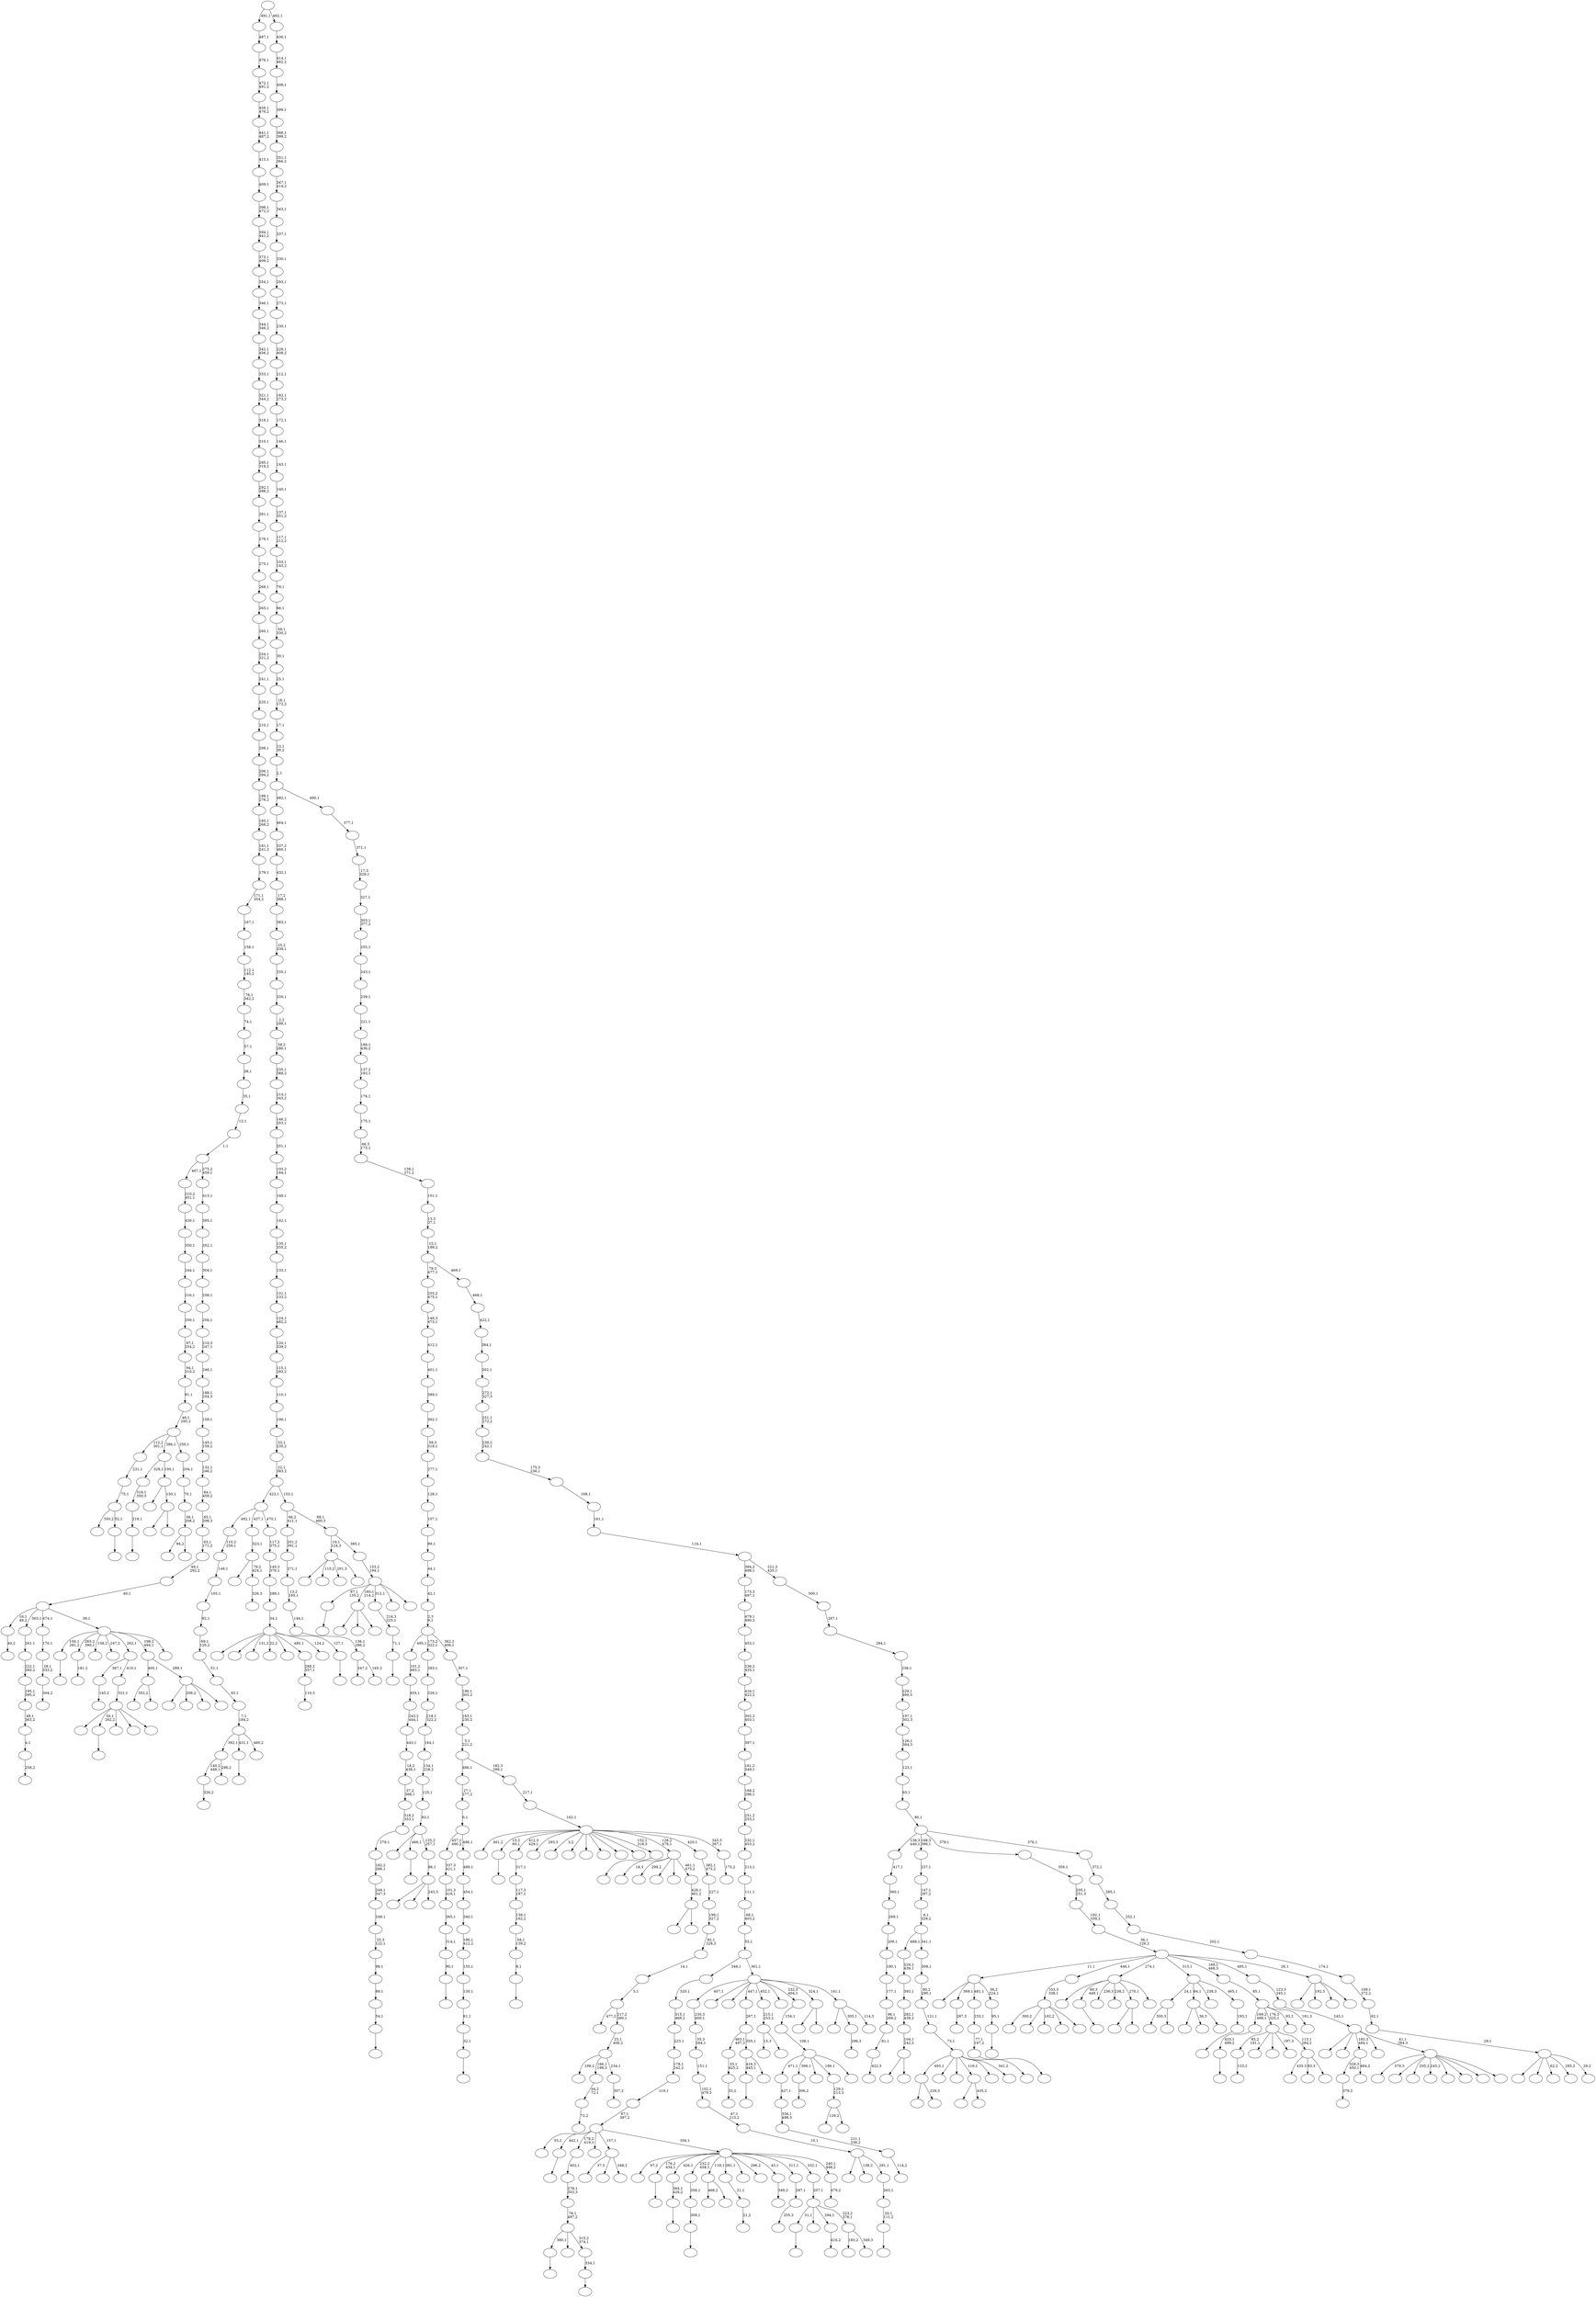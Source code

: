digraph T {
	700 [label=""]
	699 [label=""]
	698 [label=""]
	697 [label=""]
	696 [label=""]
	695 [label=""]
	694 [label=""]
	693 [label=""]
	692 [label=""]
	691 [label=""]
	690 [label=""]
	689 [label=""]
	688 [label=""]
	687 [label=""]
	686 [label=""]
	685 [label=""]
	684 [label=""]
	683 [label=""]
	682 [label=""]
	681 [label=""]
	680 [label=""]
	679 [label=""]
	678 [label=""]
	677 [label=""]
	676 [label=""]
	675 [label=""]
	674 [label=""]
	673 [label=""]
	672 [label=""]
	671 [label=""]
	670 [label=""]
	669 [label=""]
	668 [label=""]
	667 [label=""]
	666 [label=""]
	665 [label=""]
	664 [label=""]
	663 [label=""]
	662 [label=""]
	661 [label=""]
	660 [label=""]
	659 [label=""]
	658 [label=""]
	657 [label=""]
	656 [label=""]
	655 [label=""]
	654 [label=""]
	653 [label=""]
	652 [label=""]
	651 [label=""]
	650 [label=""]
	649 [label=""]
	648 [label=""]
	647 [label=""]
	646 [label=""]
	645 [label=""]
	644 [label=""]
	643 [label=""]
	642 [label=""]
	641 [label=""]
	640 [label=""]
	639 [label=""]
	638 [label=""]
	637 [label=""]
	636 [label=""]
	635 [label=""]
	634 [label=""]
	633 [label=""]
	632 [label=""]
	631 [label=""]
	630 [label=""]
	629 [label=""]
	628 [label=""]
	627 [label=""]
	626 [label=""]
	625 [label=""]
	624 [label=""]
	623 [label=""]
	622 [label=""]
	621 [label=""]
	620 [label=""]
	619 [label=""]
	618 [label=""]
	617 [label=""]
	616 [label=""]
	615 [label=""]
	614 [label=""]
	613 [label=""]
	612 [label=""]
	611 [label=""]
	610 [label=""]
	609 [label=""]
	608 [label=""]
	607 [label=""]
	606 [label=""]
	605 [label=""]
	604 [label=""]
	603 [label=""]
	602 [label=""]
	601 [label=""]
	600 [label=""]
	599 [label=""]
	598 [label=""]
	597 [label=""]
	596 [label=""]
	595 [label=""]
	594 [label=""]
	593 [label=""]
	592 [label=""]
	591 [label=""]
	590 [label=""]
	589 [label=""]
	588 [label=""]
	587 [label=""]
	586 [label=""]
	585 [label=""]
	584 [label=""]
	583 [label=""]
	582 [label=""]
	581 [label=""]
	580 [label=""]
	579 [label=""]
	578 [label=""]
	577 [label=""]
	576 [label=""]
	575 [label=""]
	574 [label=""]
	573 [label=""]
	572 [label=""]
	571 [label=""]
	570 [label=""]
	569 [label=""]
	568 [label=""]
	567 [label=""]
	566 [label=""]
	565 [label=""]
	564 [label=""]
	563 [label=""]
	562 [label=""]
	561 [label=""]
	560 [label=""]
	559 [label=""]
	558 [label=""]
	557 [label=""]
	556 [label=""]
	555 [label=""]
	554 [label=""]
	553 [label=""]
	552 [label=""]
	551 [label=""]
	550 [label=""]
	549 [label=""]
	548 [label=""]
	547 [label=""]
	546 [label=""]
	545 [label=""]
	544 [label=""]
	543 [label=""]
	542 [label=""]
	541 [label=""]
	540 [label=""]
	539 [label=""]
	538 [label=""]
	537 [label=""]
	536 [label=""]
	535 [label=""]
	534 [label=""]
	533 [label=""]
	532 [label=""]
	531 [label=""]
	530 [label=""]
	529 [label=""]
	528 [label=""]
	527 [label=""]
	526 [label=""]
	525 [label=""]
	524 [label=""]
	523 [label=""]
	522 [label=""]
	521 [label=""]
	520 [label=""]
	519 [label=""]
	518 [label=""]
	517 [label=""]
	516 [label=""]
	515 [label=""]
	514 [label=""]
	513 [label=""]
	512 [label=""]
	511 [label=""]
	510 [label=""]
	509 [label=""]
	508 [label=""]
	507 [label=""]
	506 [label=""]
	505 [label=""]
	504 [label=""]
	503 [label=""]
	502 [label=""]
	501 [label=""]
	500 [label=""]
	499 [label=""]
	498 [label=""]
	497 [label=""]
	496 [label=""]
	495 [label=""]
	494 [label=""]
	493 [label=""]
	492 [label=""]
	491 [label=""]
	490 [label=""]
	489 [label=""]
	488 [label=""]
	487 [label=""]
	486 [label=""]
	485 [label=""]
	484 [label=""]
	483 [label=""]
	482 [label=""]
	481 [label=""]
	480 [label=""]
	479 [label=""]
	478 [label=""]
	477 [label=""]
	476 [label=""]
	475 [label=""]
	474 [label=""]
	473 [label=""]
	472 [label=""]
	471 [label=""]
	470 [label=""]
	469 [label=""]
	468 [label=""]
	467 [label=""]
	466 [label=""]
	465 [label=""]
	464 [label=""]
	463 [label=""]
	462 [label=""]
	461 [label=""]
	460 [label=""]
	459 [label=""]
	458 [label=""]
	457 [label=""]
	456 [label=""]
	455 [label=""]
	454 [label=""]
	453 [label=""]
	452 [label=""]
	451 [label=""]
	450 [label=""]
	449 [label=""]
	448 [label=""]
	447 [label=""]
	446 [label=""]
	445 [label=""]
	444 [label=""]
	443 [label=""]
	442 [label=""]
	441 [label=""]
	440 [label=""]
	439 [label=""]
	438 [label=""]
	437 [label=""]
	436 [label=""]
	435 [label=""]
	434 [label=""]
	433 [label=""]
	432 [label=""]
	431 [label=""]
	430 [label=""]
	429 [label=""]
	428 [label=""]
	427 [label=""]
	426 [label=""]
	425 [label=""]
	424 [label=""]
	423 [label=""]
	422 [label=""]
	421 [label=""]
	420 [label=""]
	419 [label=""]
	418 [label=""]
	417 [label=""]
	416 [label=""]
	415 [label=""]
	414 [label=""]
	413 [label=""]
	412 [label=""]
	411 [label=""]
	410 [label=""]
	409 [label=""]
	408 [label=""]
	407 [label=""]
	406 [label=""]
	405 [label=""]
	404 [label=""]
	403 [label=""]
	402 [label=""]
	401 [label=""]
	400 [label=""]
	399 [label=""]
	398 [label=""]
	397 [label=""]
	396 [label=""]
	395 [label=""]
	394 [label=""]
	393 [label=""]
	392 [label=""]
	391 [label=""]
	390 [label=""]
	389 [label=""]
	388 [label=""]
	387 [label=""]
	386 [label=""]
	385 [label=""]
	384 [label=""]
	383 [label=""]
	382 [label=""]
	381 [label=""]
	380 [label=""]
	379 [label=""]
	378 [label=""]
	377 [label=""]
	376 [label=""]
	375 [label=""]
	374 [label=""]
	373 [label=""]
	372 [label=""]
	371 [label=""]
	370 [label=""]
	369 [label=""]
	368 [label=""]
	367 [label=""]
	366 [label=""]
	365 [label=""]
	364 [label=""]
	363 [label=""]
	362 [label=""]
	361 [label=""]
	360 [label=""]
	359 [label=""]
	358 [label=""]
	357 [label=""]
	356 [label=""]
	355 [label=""]
	354 [label=""]
	353 [label=""]
	352 [label=""]
	351 [label=""]
	350 [label=""]
	349 [label=""]
	348 [label=""]
	347 [label=""]
	346 [label=""]
	345 [label=""]
	344 [label=""]
	343 [label=""]
	342 [label=""]
	341 [label=""]
	340 [label=""]
	339 [label=""]
	338 [label=""]
	337 [label=""]
	336 [label=""]
	335 [label=""]
	334 [label=""]
	333 [label=""]
	332 [label=""]
	331 [label=""]
	330 [label=""]
	329 [label=""]
	328 [label=""]
	327 [label=""]
	326 [label=""]
	325 [label=""]
	324 [label=""]
	323 [label=""]
	322 [label=""]
	321 [label=""]
	320 [label=""]
	319 [label=""]
	318 [label=""]
	317 [label=""]
	316 [label=""]
	315 [label=""]
	314 [label=""]
	313 [label=""]
	312 [label=""]
	311 [label=""]
	310 [label=""]
	309 [label=""]
	308 [label=""]
	307 [label=""]
	306 [label=""]
	305 [label=""]
	304 [label=""]
	303 [label=""]
	302 [label=""]
	301 [label=""]
	300 [label=""]
	299 [label=""]
	298 [label=""]
	297 [label=""]
	296 [label=""]
	295 [label=""]
	294 [label=""]
	293 [label=""]
	292 [label=""]
	291 [label=""]
	290 [label=""]
	289 [label=""]
	288 [label=""]
	287 [label=""]
	286 [label=""]
	285 [label=""]
	284 [label=""]
	283 [label=""]
	282 [label=""]
	281 [label=""]
	280 [label=""]
	279 [label=""]
	278 [label=""]
	277 [label=""]
	276 [label=""]
	275 [label=""]
	274 [label=""]
	273 [label=""]
	272 [label=""]
	271 [label=""]
	270 [label=""]
	269 [label=""]
	268 [label=""]
	267 [label=""]
	266 [label=""]
	265 [label=""]
	264 [label=""]
	263 [label=""]
	262 [label=""]
	261 [label=""]
	260 [label=""]
	259 [label=""]
	258 [label=""]
	257 [label=""]
	256 [label=""]
	255 [label=""]
	254 [label=""]
	253 [label=""]
	252 [label=""]
	251 [label=""]
	250 [label=""]
	249 [label=""]
	248 [label=""]
	247 [label=""]
	246 [label=""]
	245 [label=""]
	244 [label=""]
	243 [label=""]
	242 [label=""]
	241 [label=""]
	240 [label=""]
	239 [label=""]
	238 [label=""]
	237 [label=""]
	236 [label=""]
	235 [label=""]
	234 [label=""]
	233 [label=""]
	232 [label=""]
	231 [label=""]
	230 [label=""]
	229 [label=""]
	228 [label=""]
	227 [label=""]
	226 [label=""]
	225 [label=""]
	224 [label=""]
	223 [label=""]
	222 [label=""]
	221 [label=""]
	220 [label=""]
	219 [label=""]
	218 [label=""]
	217 [label=""]
	216 [label=""]
	215 [label=""]
	214 [label=""]
	213 [label=""]
	212 [label=""]
	211 [label=""]
	210 [label=""]
	209 [label=""]
	208 [label=""]
	207 [label=""]
	206 [label=""]
	205 [label=""]
	204 [label=""]
	203 [label=""]
	202 [label=""]
	201 [label=""]
	200 [label=""]
	199 [label=""]
	198 [label=""]
	197 [label=""]
	196 [label=""]
	195 [label=""]
	194 [label=""]
	193 [label=""]
	192 [label=""]
	191 [label=""]
	190 [label=""]
	189 [label=""]
	188 [label=""]
	187 [label=""]
	186 [label=""]
	185 [label=""]
	184 [label=""]
	183 [label=""]
	182 [label=""]
	181 [label=""]
	180 [label=""]
	179 [label=""]
	178 [label=""]
	177 [label=""]
	176 [label=""]
	175 [label=""]
	174 [label=""]
	173 [label=""]
	172 [label=""]
	171 [label=""]
	170 [label=""]
	169 [label=""]
	168 [label=""]
	167 [label=""]
	166 [label=""]
	165 [label=""]
	164 [label=""]
	163 [label=""]
	162 [label=""]
	161 [label=""]
	160 [label=""]
	159 [label=""]
	158 [label=""]
	157 [label=""]
	156 [label=""]
	155 [label=""]
	154 [label=""]
	153 [label=""]
	152 [label=""]
	151 [label=""]
	150 [label=""]
	149 [label=""]
	148 [label=""]
	147 [label=""]
	146 [label=""]
	145 [label=""]
	144 [label=""]
	143 [label=""]
	142 [label=""]
	141 [label=""]
	140 [label=""]
	139 [label=""]
	138 [label=""]
	137 [label=""]
	136 [label=""]
	135 [label=""]
	134 [label=""]
	133 [label=""]
	132 [label=""]
	131 [label=""]
	130 [label=""]
	129 [label=""]
	128 [label=""]
	127 [label=""]
	126 [label=""]
	125 [label=""]
	124 [label=""]
	123 [label=""]
	122 [label=""]
	121 [label=""]
	120 [label=""]
	119 [label=""]
	118 [label=""]
	117 [label=""]
	116 [label=""]
	115 [label=""]
	114 [label=""]
	113 [label=""]
	112 [label=""]
	111 [label=""]
	110 [label=""]
	109 [label=""]
	108 [label=""]
	107 [label=""]
	106 [label=""]
	105 [label=""]
	104 [label=""]
	103 [label=""]
	102 [label=""]
	101 [label=""]
	100 [label=""]
	99 [label=""]
	98 [label=""]
	97 [label=""]
	96 [label=""]
	95 [label=""]
	94 [label=""]
	93 [label=""]
	92 [label=""]
	91 [label=""]
	90 [label=""]
	89 [label=""]
	88 [label=""]
	87 [label=""]
	86 [label=""]
	85 [label=""]
	84 [label=""]
	83 [label=""]
	82 [label=""]
	81 [label=""]
	80 [label=""]
	79 [label=""]
	78 [label=""]
	77 [label=""]
	76 [label=""]
	75 [label=""]
	74 [label=""]
	73 [label=""]
	72 [label=""]
	71 [label=""]
	70 [label=""]
	69 [label=""]
	68 [label=""]
	67 [label=""]
	66 [label=""]
	65 [label=""]
	64 [label=""]
	63 [label=""]
	62 [label=""]
	61 [label=""]
	60 [label=""]
	59 [label=""]
	58 [label=""]
	57 [label=""]
	56 [label=""]
	55 [label=""]
	54 [label=""]
	53 [label=""]
	52 [label=""]
	51 [label=""]
	50 [label=""]
	49 [label=""]
	48 [label=""]
	47 [label=""]
	46 [label=""]
	45 [label=""]
	44 [label=""]
	43 [label=""]
	42 [label=""]
	41 [label=""]
	40 [label=""]
	39 [label=""]
	38 [label=""]
	37 [label=""]
	36 [label=""]
	35 [label=""]
	34 [label=""]
	33 [label=""]
	32 [label=""]
	31 [label=""]
	30 [label=""]
	29 [label=""]
	28 [label=""]
	27 [label=""]
	26 [label=""]
	25 [label=""]
	24 [label=""]
	23 [label=""]
	22 [label=""]
	21 [label=""]
	20 [label=""]
	19 [label=""]
	18 [label=""]
	17 [label=""]
	16 [label=""]
	15 [label=""]
	14 [label=""]
	13 [label=""]
	12 [label=""]
	11 [label=""]
	10 [label=""]
	9 [label=""]
	8 [label=""]
	7 [label=""]
	6 [label=""]
	5 [label=""]
	4 [label=""]
	3 [label=""]
	2 [label=""]
	1 [label=""]
	0 [label=""]
	699 -> 700 [label=""]
	687 -> 688 [label="114,2"]
	686 -> 687 [label="211,1\n336,2"]
	685 -> 686 [label="336,1\n498,3"]
	684 -> 685 [label="427,1"]
	682 -> 683 [label="33,2"]
	681 -> 682 [label="33,1\n425,2"]
	678 -> 679 [label=""]
	675 -> 689 [label="300,3"]
	675 -> 676 [label=""]
	668 -> 669 [label=""]
	667 -> 668 [label="364,1\n426,2"]
	662 -> 665 [label=""]
	662 -> 663 [label="229,3"]
	656 -> 657 [label="326,2"]
	650 -> 651 [label=""]
	649 -> 650 [label="54,1"]
	648 -> 649 [label="89,1"]
	647 -> 648 [label="98,1"]
	646 -> 647 [label="25,3\n122,1"]
	645 -> 646 [label="248,1"]
	644 -> 645 [label="249,1\n347,3"]
	643 -> 644 [label="182,2\n266,1"]
	642 -> 643 [label="279,1"]
	641 -> 642 [label="318,2\n353,1"]
	640 -> 641 [label="37,2\n368,1"]
	639 -> 640 [label="18,2\n438,1"]
	638 -> 639 [label="443,1"]
	637 -> 638 [label="243,2\n444,1"]
	636 -> 637 [label="455,1"]
	635 -> 636 [label="101,2\n483,1"]
	633 -> 634 [label="145,2"]
	631 -> 632 [label=""]
	623 -> 624 [label=""]
	621 -> 622 [label=""]
	619 -> 620 [label=""]
	618 -> 619 [label="8,1"]
	617 -> 618 [label="58,1\n139,2"]
	616 -> 617 [label="139,1\n162,2"]
	615 -> 616 [label="117,3\n187,1"]
	614 -> 615 [label="317,1"]
	612 -> 613 [label=""]
	611 -> 612 [label="20,1\n111,2"]
	610 -> 611 [label="263,1"]
	609 -> 673 [label=""]
	609 -> 670 [label="138,2"]
	609 -> 610 [label="291,1"]
	608 -> 609 [label="10,1"]
	607 -> 608 [label="47,1\n213,2"]
	606 -> 607 [label="102,1\n479,3"]
	605 -> 606 [label="151,1"]
	604 -> 605 [label="55,3\n264,1"]
	603 -> 604 [label="230,3\n400,1"]
	601 -> 602 [label=""]
	597 -> 598 [label=""]
	594 -> 595 [label=""]
	593 -> 594 [label="90,1"]
	592 -> 593 [label="314,1"]
	591 -> 592 [label="365,1"]
	590 -> 591 [label="101,3\n418,1"]
	589 -> 590 [label="337,3\n421,1"]
	584 -> 585 [label="123,2"]
	581 -> 656 [label="140,2\n448,1"]
	581 -> 582 [label="298,2"]
	577 -> 578 [label=""]
	575 -> 576 [label=""]
	568 -> 569 [label="306,2"]
	565 -> 671 [label=""]
	565 -> 629 [label="36,3"]
	565 -> 566 [label=""]
	560 -> 561 [label="287,3"]
	557 -> 581 [label="392,1"]
	557 -> 575 [label="431,1"]
	557 -> 558 [label="460,2"]
	556 -> 557 [label="7,1\n184,2"]
	555 -> 556 [label="45,1"]
	554 -> 555 [label="51,1"]
	553 -> 554 [label="69,1\n120,2"]
	552 -> 553 [label="82,1"]
	551 -> 552 [label="105,1"]
	550 -> 551 [label="149,1"]
	549 -> 550 [label="110,2\n259,1"]
	543 -> 544 [label="181,2"]
	534 -> 535 [label=""]
	533 -> 534 [label="309,1"]
	532 -> 533 [label="358,1"]
	525 -> 654 [label=""]
	525 -> 526 [label=""]
	521 -> 522 [label="40,2"]
	516 -> 517 [label="258,2"]
	515 -> 516 [label="4,1"]
	514 -> 515 [label="48,1\n363,2"]
	513 -> 514 [label="195,1\n395,2"]
	512 -> 513 [label="222,1\n260,2"]
	511 -> 512 [label="261,1"]
	508 -> 509 [label=""]
	507 -> 508 [label="77,1\n197,2"]
	506 -> 507 [label="233,1"]
	504 -> 505 [label=""]
	502 -> 666 [label=""]
	502 -> 596 [label=""]
	502 -> 503 [label=""]
	498 -> 538 [label=""]
	498 -> 499 [label="435,2"]
	496 -> 674 [label="468,2"]
	496 -> 497 [label=""]
	493 -> 494 [label=""]
	492 -> 572 [label="350,2"]
	492 -> 493 [label="52,1"]
	491 -> 492 [label="75,1"]
	490 -> 491 [label="231,1"]
	488 -> 489 [label="21,2"]
	487 -> 488 [label="21,1"]
	485 -> 486 [label="110,3"]
	484 -> 485 [label="288,2\n357,1"]
	482 -> 483 [label=""]
	481 -> 482 [label="95,1"]
	480 -> 693 [label=""]
	480 -> 560 [label="369,1"]
	480 -> 506 [label="481,1"]
	480 -> 481 [label="36,2\n224,1"]
	474 -> 475 [label=""]
	473 -> 474 [label="433,1\n499,2"]
	470 -> 471 [label="379,2"]
	468 -> 469 [label=""]
	464 -> 465 [label="422,3"]
	463 -> 464 [label="81,1"]
	462 -> 463 [label="96,1\n269,2"]
	461 -> 462 [label="177,1"]
	460 -> 461 [label="180,1"]
	459 -> 460 [label="209,1"]
	458 -> 459 [label="269,1"]
	457 -> 458 [label="360,1"]
	456 -> 457 [label="417,1"]
	451 -> 452 [label=""]
	450 -> 451 [label="334,1"]
	449 -> 623 [label="380,1"]
	449 -> 454 [label=""]
	449 -> 450 [label="315,2\n374,1"]
	448 -> 449 [label="76,1\n497,2"]
	447 -> 448 [label="278,1\n303,3"]
	446 -> 447 [label="402,1"]
	444 -> 445 [label=""]
	443 -> 444 [label="219,1"]
	442 -> 443 [label="316,1\n350,3"]
	440 -> 441 [label="416,2"]
	437 -> 680 [label=""]
	437 -> 531 [label="115,2"]
	437 -> 519 [label="201,3"]
	437 -> 438 [label=""]
	435 -> 436 [label=""]
	434 -> 435 [label="32,1"]
	433 -> 434 [label="61,1"]
	432 -> 433 [label="130,1"]
	431 -> 432 [label="155,1"]
	430 -> 431 [label="196,1\n412,2"]
	429 -> 430 [label="340,1"]
	428 -> 429 [label="454,1"]
	427 -> 428 [label="489,1"]
	426 -> 589 [label="457,1\n490,2"]
	426 -> 427 [label="496,1"]
	425 -> 426 [label="0,1"]
	424 -> 425 [label="27,1\n277,2"]
	422 -> 423 [label="326,3"]
	421 -> 587 [label=""]
	421 -> 422 [label="79,2\n424,1"]
	420 -> 421 [label="323,1"]
	416 -> 470 [label="329,3\n450,1"]
	416 -> 417 [label="484,2"]
	413 -> 661 [label="352,2"]
	413 -> 414 [label=""]
	410 -> 411 [label="296,3"]
	407 -> 408 [label=""]
	405 -> 548 [label="300,2"]
	405 -> 541 [label=""]
	405 -> 479 [label="192,2"]
	405 -> 409 [label=""]
	405 -> 406 [label=""]
	404 -> 405 [label="103,3\n338,1"]
	402 -> 403 [label=""]
	399 -> 677 [label=""]
	399 -> 400 [label=""]
	398 -> 546 [label=""]
	398 -> 399 [label="150,1"]
	397 -> 442 [label="328,1"]
	397 -> 398 [label="100,1"]
	395 -> 625 [label=""]
	395 -> 396 [label=""]
	394 -> 395 [label="104,1\n242,3"]
	393 -> 394 [label="282,1\n439,2"]
	392 -> 393 [label="393,1"]
	391 -> 392 [label="229,2\n439,1"]
	387 -> 694 [label=""]
	387 -> 577 [label="80,3\n449,1"]
	387 -> 540 [label="236,3"]
	387 -> 539 [label="238,2"]
	387 -> 525 [label="270,1"]
	387 -> 388 [label=""]
	385 -> 528 [label="129,2"]
	385 -> 386 [label=""]
	384 -> 385 [label="129,1\n213,3"]
	381 -> 382 [label="304,2"]
	380 -> 381 [label="28,1\n333,2"]
	379 -> 380 [label="170,1"]
	376 -> 597 [label="416,3\n445,1"]
	376 -> 377 [label=""]
	375 -> 681 [label="463,1\n497,3"]
	375 -> 376 [label="355,1"]
	374 -> 375 [label="267,1"]
	372 -> 373 [label="349,2"]
	370 -> 371 [label="255,3"]
	369 -> 370 [label="297,1"]
	365 -> 547 [label=""]
	365 -> 504 [label="50,1\n262,2"]
	365 -> 439 [label=""]
	365 -> 419 [label=""]
	365 -> 366 [label=""]
	364 -> 365 [label="331,1"]
	363 -> 633 [label="367,1"]
	363 -> 364 [label="410,1"]
	359 -> 542 [label="435,3"]
	359 -> 378 [label="93,3"]
	359 -> 360 [label=""]
	358 -> 584 [label="85,2\n191,1"]
	358 -> 545 [label=""]
	358 -> 501 [label=""]
	358 -> 368 [label="197,3"]
	358 -> 359 [label="113,1\n284,2"]
	356 -> 599 [label=""]
	356 -> 523 [label=""]
	356 -> 357 [label="243,3"]
	355 -> 356 [label="86,1"]
	354 -> 655 [label=""]
	354 -> 407 [label="466,1"]
	354 -> 355 [label="125,2\n257,1"]
	353 -> 354 [label="83,1"]
	352 -> 353 [label="125,1"]
	351 -> 352 [label="134,1\n228,2"]
	350 -> 351 [label="164,1"]
	349 -> 350 [label="218,1\n322,2"]
	348 -> 349 [label="226,1"]
	347 -> 348 [label="283,1"]
	345 -> 559 [label="37,3"]
	345 -> 520 [label=""]
	345 -> 346 [label="348,2"]
	343 -> 630 [label="347,2"]
	343 -> 344 [label="165,2"]
	342 -> 343 [label="136,1\n286,2"]
	341 -> 342 [label="144,1"]
	340 -> 341 [label="13,2\n165,1"]
	339 -> 340 [label="271,1"]
	338 -> 339 [label="201,2\n391,1"]
	334 -> 335 [label=""]
	333 -> 695 [label=""]
	333 -> 628 [label=""]
	333 -> 626 [label="131,2"]
	333 -> 571 [label="22,2"]
	333 -> 527 [label=""]
	333 -> 484 [label="480,1"]
	333 -> 478 [label="124,2"]
	333 -> 334 [label="127,1"]
	332 -> 333 [label="34,1"]
	331 -> 332 [label="288,1"]
	330 -> 331 [label="140,3\n370,1"]
	329 -> 330 [label="117,2\n375,1"]
	328 -> 549 [label="492,1"]
	328 -> 420 [label="437,1"]
	328 -> 329 [label="470,1"]
	326 -> 472 [label="15,3"]
	326 -> 327 [label=""]
	325 -> 326 [label="215,1\n253,2"]
	323 -> 691 [label=""]
	323 -> 529 [label="206,2"]
	323 -> 418 [label=""]
	323 -> 324 [label=""]
	322 -> 413 [label="405,1"]
	322 -> 323 [label="289,1"]
	319 -> 320 [label=""]
	318 -> 319 [label="71,1"]
	317 -> 318 [label="214,3\n225,1"]
	315 -> 672 [label="183,2"]
	315 -> 316 [label="349,3"]
	314 -> 699 [label="31,1"]
	314 -> 495 [label=""]
	314 -> 440 [label="294,1"]
	314 -> 315 [label="223,2\n378,1"]
	313 -> 314 [label="207,1"]
	311 -> 312 [label=""]
	310 -> 311 [label="193,1"]
	309 -> 675 [label="24,1"]
	309 -> 565 [label="64,1"]
	309 -> 477 [label="238,3"]
	309 -> 310 [label="465,1"]
	307 -> 308 [label="72,2"]
	306 -> 307 [label="44,2\n72,1"]
	303 -> 652 [label="94,2"]
	303 -> 304 [label=""]
	302 -> 303 [label="56,1\n208,2"]
	301 -> 302 [label="70,1"]
	300 -> 301 [label="204,1"]
	299 -> 490 [label="112,2\n301,1"]
	299 -> 397 [label="386,1"]
	299 -> 300 [label="250,1"]
	298 -> 299 [label="46,1\n295,2"]
	297 -> 298 [label="91,1"]
	296 -> 297 [label="94,1\n310,2"]
	295 -> 296 [label="97,1\n254,2"]
	294 -> 295 [label="200,1"]
	293 -> 294 [label="216,1"]
	292 -> 293 [label="244,1"]
	291 -> 292 [label="350,1"]
	290 -> 291 [label="430,1"]
	289 -> 290 [label="210,2\n451,1"]
	287 -> 684 [label="471,1"]
	287 -> 568 [label="306,1"]
	287 -> 476 [label=""]
	287 -> 384 [label="186,1"]
	287 -> 288 [label=""]
	286 -> 287 [label="108,1"]
	285 -> 286 [label="154,1"]
	283 -> 627 [label=""]
	283 -> 284 [label=""]
	282 -> 283 [label="428,1\n461,2"]
	281 -> 664 [label="18,3"]
	281 -> 570 [label="299,2"]
	281 -> 453 [label=""]
	281 -> 412 [label=""]
	281 -> 282 [label="461,1\n475,2"]
	279 -> 574 [label=""]
	279 -> 280 [label=""]
	277 -> 278 [label="307,2"]
	276 -> 698 [label="199,2"]
	276 -> 306 [label="166,1\n199,3"]
	276 -> 277 [label="234,1"]
	275 -> 276 [label="23,1\n406,2"]
	274 -> 567 [label="477,2"]
	274 -> 275 [label="217,2\n280,1"]
	273 -> 274 [label="5,1"]
	272 -> 273 [label="14,1"]
	271 -> 272 [label="92,1\n228,3"]
	270 -> 271 [label="199,1\n327,2"]
	269 -> 270 [label="227,1"]
	268 -> 269 [label="382,1\n473,2"]
	266 -> 473 [label="169,2\n499,1"]
	266 -> 358 [label="176,3\n325,1"]
	266 -> 337 [label="93,2"]
	266 -> 267 [label="161,3"]
	265 -> 266 [label="85,1"]
	262 -> 263 [label="479,2"]
	261 -> 696 [label="67,2"]
	261 -> 678 [label="176,2\n434,1"]
	261 -> 667 [label="426,1"]
	261 -> 532 [label="232,2\n458,1"]
	261 -> 496 [label="118,1"]
	261 -> 487 [label="381,1"]
	261 -> 466 [label=""]
	261 -> 383 [label="296,2"]
	261 -> 372 [label="43,1"]
	261 -> 369 [label="311,1"]
	261 -> 313 [label="332,1"]
	261 -> 262 [label="240,1\n498,2"]
	260 -> 579 [label="55,2"]
	260 -> 468 [label="442,1"]
	260 -> 446 [label="178,2\n419,1"]
	260 -> 390 [label=""]
	260 -> 345 [label="157,1"]
	260 -> 261 [label="356,1"]
	259 -> 260 [label="67,1\n397,2"]
	258 -> 259 [label="119,1"]
	257 -> 258 [label="178,1\n242,2"]
	256 -> 257 [label="223,1"]
	255 -> 256 [label="315,1\n469,2"]
	254 -> 255 [label="320,1"]
	252 -> 662 [label="493,1"]
	252 -> 660 [label=""]
	252 -> 518 [label=""]
	252 -> 498 [label="116,1"]
	252 -> 362 [label=""]
	252 -> 321 [label="341,2"]
	252 -> 253 [label=""]
	251 -> 252 [label="73,1"]
	250 -> 251 [label="121,1"]
	249 -> 250 [label="80,2\n290,1"]
	248 -> 249 [label="308,1"]
	247 -> 391 [label="488,1"]
	247 -> 248 [label="341,1"]
	246 -> 247 [label="6,1\n329,2"]
	245 -> 246 [label="147,1\n287,2"]
	244 -> 245 [label="237,1"]
	242 -> 537 [label=""]
	242 -> 410 [label="305,1"]
	242 -> 243 [label="114,3"]
	241 -> 603 [label="407,1"]
	241 -> 536 [label=""]
	241 -> 415 [label=""]
	241 -> 374 [label="447,1"]
	241 -> 325 [label="452,1"]
	241 -> 305 [label=""]
	241 -> 285 [label="232,3\n404,1"]
	241 -> 279 [label="324,1"]
	241 -> 242 [label="141,1"]
	240 -> 254 [label="348,1"]
	240 -> 241 [label="361,1"]
	239 -> 240 [label="55,1"]
	238 -> 239 [label="68,1\n403,2"]
	237 -> 238 [label="111,1"]
	236 -> 237 [label="213,1"]
	235 -> 236 [label="232,1\n453,2"]
	234 -> 235 [label="251,2\n253,1"]
	233 -> 234 [label="168,2\n296,1"]
	232 -> 233 [label="161,2\n349,1"]
	231 -> 232 [label="397,1"]
	230 -> 231 [label="302,2\n403,1"]
	229 -> 230 [label="416,1\n422,2"]
	228 -> 229 [label="236,2\n425,1"]
	227 -> 228 [label="453,1"]
	226 -> 227 [label="479,1\n490,3"]
	225 -> 226 [label="173,3\n497,1"]
	223 -> 224 [label="175,2"]
	222 -> 697 [label="401,2"]
	222 -> 621 [label="15,2\n60,1"]
	222 -> 614 [label="412,3\n429,1"]
	222 -> 600 [label="293,3"]
	222 -> 588 [label="3,2"]
	222 -> 583 [label=""]
	222 -> 580 [label=""]
	222 -> 563 [label=""]
	222 -> 562 [label=""]
	222 -> 524 [label=""]
	222 -> 402 [label="152,1\n318,3"]
	222 -> 281 [label="128,2\n478,1"]
	222 -> 268 [label="420,1"]
	222 -> 223 [label="343,3\n387,1"]
	221 -> 222 [label="162,1"]
	220 -> 221 [label="217,1"]
	219 -> 424 [label="486,1"]
	219 -> 220 [label="182,3\n299,1"]
	218 -> 219 [label="3,1\n221,2"]
	217 -> 218 [label="163,1\n230,2"]
	216 -> 217 [label="190,1\n303,2"]
	215 -> 216 [label="307,1"]
	214 -> 635 [label="495,1"]
	214 -> 347 [label="173,2\n322,1"]
	214 -> 215 [label="362,2\n406,1"]
	213 -> 214 [label="2,3\n9,1"]
	212 -> 213 [label="42,1"]
	211 -> 212 [label="44,1"]
	210 -> 211 [label="99,1"]
	209 -> 210 [label="107,1"]
	208 -> 209 [label="128,1"]
	207 -> 208 [label="277,1"]
	206 -> 207 [label="59,3\n318,1"]
	205 -> 206 [label="362,1"]
	204 -> 205 [label="389,1"]
	203 -> 204 [label="401,1"]
	202 -> 203 [label="412,1"]
	201 -> 202 [label="146,3\n473,1"]
	200 -> 201 [label="255,2\n475,1"]
	197 -> 601 [label="87,1\n135,2"]
	197 -> 502 [label="160,1\n214,2"]
	197 -> 317 [label="312,1"]
	197 -> 199 [label=""]
	197 -> 198 [label=""]
	196 -> 197 [label="153,2\n194,1"]
	195 -> 437 [label="19,1\n124,3"]
	195 -> 196 [label="385,1"]
	194 -> 338 [label="66,2\n411,1"]
	194 -> 195 [label="88,1\n460,3"]
	193 -> 328 [label="423,1"]
	193 -> 194 [label="153,1"]
	192 -> 193 [label="22,1\n383,2"]
	191 -> 192 [label="53,1\n235,2"]
	190 -> 191 [label="106,1"]
	189 -> 190 [label="110,1"]
	188 -> 189 [label="115,1\n293,2"]
	187 -> 188 [label="120,1\n339,2"]
	186 -> 187 [label="124,1\n482,2"]
	185 -> 186 [label="131,1\n133,2"]
	184 -> 185 [label="133,1"]
	183 -> 184 [label="135,1\n335,2"]
	182 -> 183 [label="142,1"]
	181 -> 182 [label="148,1"]
	180 -> 181 [label="103,2\n184,1"]
	179 -> 180 [label="201,1"]
	178 -> 179 [label="146,2\n203,1"]
	177 -> 178 [label="214,1\n343,2"]
	176 -> 177 [label="235,1\n388,2"]
	175 -> 176 [label="59,2\n286,1"]
	174 -> 175 [label="2,2\n298,1"]
	173 -> 174 [label="326,1"]
	172 -> 173 [label="335,1"]
	171 -> 172 [label="25,2\n339,1"]
	170 -> 171 [label="383,1"]
	169 -> 170 [label="17,2\n388,1"]
	168 -> 169 [label="432,1"]
	167 -> 168 [label="337,2\n460,1"]
	166 -> 167 [label="464,1"]
	164 -> 658 [label="379,3"]
	164 -> 586 [label=""]
	164 -> 467 [label="205,2"]
	164 -> 401 [label="245,2"]
	164 -> 367 [label=""]
	164 -> 336 [label=""]
	164 -> 264 [label=""]
	164 -> 165 [label=""]
	163 -> 692 [label=""]
	163 -> 573 [label=""]
	163 -> 416 [label="183,3\n484,1"]
	163 -> 389 [label=""]
	163 -> 164 [label="41,1\n284,3"]
	162 -> 163 [label="245,1"]
	161 -> 162 [label="123,3\n345,1"]
	159 -> 631 [label="156,1\n281,2"]
	159 -> 543 [label="265,2\n390,1"]
	159 -> 530 [label="158,2"]
	159 -> 510 [label="247,2"]
	159 -> 363 [label="262,1"]
	159 -> 322 [label="198,2\n494,1"]
	159 -> 160 [label=""]
	158 -> 521 [label="16,1\n49,2"]
	158 -> 511 [label="363,1"]
	158 -> 379 [label="474,1"]
	158 -> 159 [label="39,1"]
	157 -> 158 [label="40,1"]
	156 -> 157 [label="49,1\n292,2"]
	155 -> 156 [label="63,1\n171,2"]
	154 -> 155 [label="65,1\n208,3"]
	153 -> 154 [label="84,1\n459,2"]
	152 -> 153 [label="132,1\n246,2"]
	151 -> 152 [label="145,1\n159,2"]
	150 -> 151 [label="159,1"]
	149 -> 150 [label="188,1\n254,3"]
	148 -> 149 [label="246,1"]
	147 -> 148 [label="210,3\n247,1"]
	146 -> 147 [label="256,1"]
	145 -> 146 [label="258,1"]
	144 -> 145 [label="304,1"]
	143 -> 144 [label="352,1"]
	142 -> 143 [label="395,1"]
	141 -> 142 [label="413,1"]
	140 -> 289 [label="467,1"]
	140 -> 141 [label="275,2\n459,1"]
	139 -> 140 [label="1,1"]
	138 -> 139 [label="12,1"]
	137 -> 138 [label="35,1"]
	136 -> 137 [label="38,1"]
	135 -> 136 [label="57,1"]
	134 -> 135 [label="74,1"]
	133 -> 134 [label="78,1\n342,2"]
	132 -> 133 [label="112,1\n185,2"]
	131 -> 132 [label="158,1"]
	130 -> 131 [label="167,1"]
	129 -> 130 [label="171,1\n354,2"]
	128 -> 129 [label="179,1"]
	127 -> 128 [label="181,1\n241,2"]
	126 -> 127 [label="185,1\n268,2"]
	125 -> 126 [label="198,1\n276,2"]
	124 -> 125 [label="206,1\n394,2"]
	123 -> 124 [label="208,1"]
	122 -> 123 [label="210,1"]
	121 -> 122 [label="220,1"]
	120 -> 121 [label="241,1"]
	119 -> 120 [label="254,1\n321,2"]
	118 -> 119 [label="260,1"]
	117 -> 118 [label="265,1"]
	116 -> 117 [label="268,1"]
	115 -> 116 [label="275,1"]
	114 -> 115 [label="276,1"]
	113 -> 114 [label="281,1"]
	112 -> 113 [label="292,1\n398,2"]
	111 -> 112 [label="295,1\n319,2"]
	110 -> 111 [label="310,1"]
	109 -> 110 [label="319,1"]
	108 -> 109 [label="321,1\n344,2"]
	107 -> 108 [label="333,1"]
	106 -> 107 [label="342,1\n456,2"]
	105 -> 106 [label="344,1\n346,2"]
	104 -> 105 [label="346,1"]
	103 -> 104 [label="354,1"]
	102 -> 103 [label="373,1\n409,2"]
	101 -> 102 [label="394,1\n441,2"]
	100 -> 101 [label="398,1\n472,2"]
	99 -> 100 [label="409,1"]
	98 -> 99 [label="415,1"]
	97 -> 98 [label="441,1\n487,2"]
	96 -> 97 [label="456,1\n476,2"]
	95 -> 96 [label="472,1\n491,2"]
	94 -> 95 [label="476,1"]
	93 -> 94 [label="487,1"]
	91 -> 653 [label=""]
	91 -> 564 [label="192,3"]
	91 -> 361 [label=""]
	91 -> 92 [label=""]
	90 -> 480 [label="11,1"]
	90 -> 404 [label="446,1"]
	90 -> 387 [label="274,1"]
	90 -> 309 [label="313,1"]
	90 -> 265 [label="169,1\n468,3"]
	90 -> 161 [label="485,1"]
	90 -> 91 [label="26,1"]
	89 -> 90 [label="36,1\n126,2"]
	88 -> 89 [label="192,1\n359,2"]
	87 -> 88 [label="205,1\n251,3"]
	86 -> 87 [label="359,1"]
	84 -> 690 [label=""]
	84 -> 659 [label=""]
	84 -> 500 [label="62,2"]
	84 -> 455 [label="285,2"]
	84 -> 85 [label="29,2"]
	83 -> 84 [label="29,1"]
	82 -> 83 [label="62,1"]
	81 -> 82 [label="109,1\n372,2"]
	80 -> 81 [label="174,1"]
	79 -> 80 [label="202,1"]
	78 -> 79 [label="252,1"]
	77 -> 78 [label="285,1"]
	76 -> 77 [label="372,1"]
	75 -> 456 [label="138,3\n440,1"]
	75 -> 244 [label="168,3\n396,1"]
	75 -> 86 [label="379,1"]
	75 -> 76 [label="376,1"]
	74 -> 75 [label="80,1"]
	73 -> 74 [label="93,1"]
	72 -> 73 [label="123,1"]
	71 -> 72 [label="126,1\n384,3"]
	70 -> 71 [label="197,1\n302,3"]
	69 -> 70 [label="229,1\n469,3"]
	68 -> 69 [label="238,1"]
	67 -> 68 [label="284,1"]
	66 -> 67 [label="287,1"]
	65 -> 66 [label="300,1"]
	64 -> 225 [label="384,2\n498,1"]
	64 -> 65 [label="221,3\n435,1"]
	63 -> 64 [label="114,1"]
	62 -> 63 [label="161,1"]
	61 -> 62 [label="168,1"]
	60 -> 61 [label="175,3\n236,1"]
	59 -> 60 [label="239,2\n242,1"]
	58 -> 59 [label="251,1\n272,2"]
	57 -> 58 [label="272,1\n327,3"]
	56 -> 57 [label="302,1"]
	55 -> 56 [label="384,1"]
	54 -> 55 [label="422,1"]
	53 -> 54 [label="468,1"]
	52 -> 200 [label="79,3\n477,1"]
	52 -> 53 [label="469,1"]
	51 -> 52 [label="15,1\n189,2"]
	50 -> 51 [label="13,3\n37,1"]
	49 -> 50 [label="101,1"]
	48 -> 49 [label="138,1\n371,2"]
	47 -> 48 [label="66,3\n173,1"]
	46 -> 47 [label="175,1"]
	45 -> 46 [label="176,1"]
	44 -> 45 [label="137,2\n183,1"]
	43 -> 44 [label="189,1\n436,2"]
	42 -> 43 [label="221,1"]
	41 -> 42 [label="239,1"]
	40 -> 41 [label="243,1"]
	39 -> 40 [label="255,1"]
	38 -> 39 [label="303,1\n377,2"]
	37 -> 38 [label="327,1"]
	36 -> 37 [label="17,3\n329,1"]
	35 -> 36 [label="371,1"]
	34 -> 35 [label="377,1"]
	33 -> 166 [label="482,1"]
	33 -> 34 [label="490,1"]
	32 -> 33 [label="2,1"]
	31 -> 32 [label="13,1\n30,2"]
	30 -> 31 [label="17,1"]
	29 -> 30 [label="18,1\n172,2"]
	28 -> 29 [label="25,1"]
	27 -> 28 [label="30,1"]
	26 -> 27 [label="59,1\n330,2"]
	25 -> 26 [label="66,1"]
	24 -> 25 [label="79,1"]
	23 -> 24 [label="103,1\n143,2"]
	22 -> 23 [label="117,1\n212,2"]
	21 -> 22 [label="137,1\n351,2"]
	20 -> 21 [label="140,1"]
	19 -> 20 [label="143,1"]
	18 -> 19 [label="146,1"]
	17 -> 18 [label="172,1"]
	16 -> 17 [label="182,1\n273,2"]
	15 -> 16 [label="212,1"]
	14 -> 15 [label="228,1\n408,2"]
	13 -> 14 [label="230,1"]
	12 -> 13 [label="273,1"]
	11 -> 12 [label="293,1"]
	10 -> 11 [label="330,1"]
	9 -> 10 [label="337,1"]
	8 -> 9 [label="343,1"]
	7 -> 8 [label="347,1\n414,2"]
	6 -> 7 [label="351,1\n366,2"]
	5 -> 6 [label="366,1\n399,2"]
	4 -> 5 [label="399,1"]
	3 -> 4 [label="408,1"]
	2 -> 3 [label="414,1\n462,2"]
	1 -> 2 [label="436,1"]
	0 -> 93 [label="491,1"]
	0 -> 1 [label="462,1"]
}
